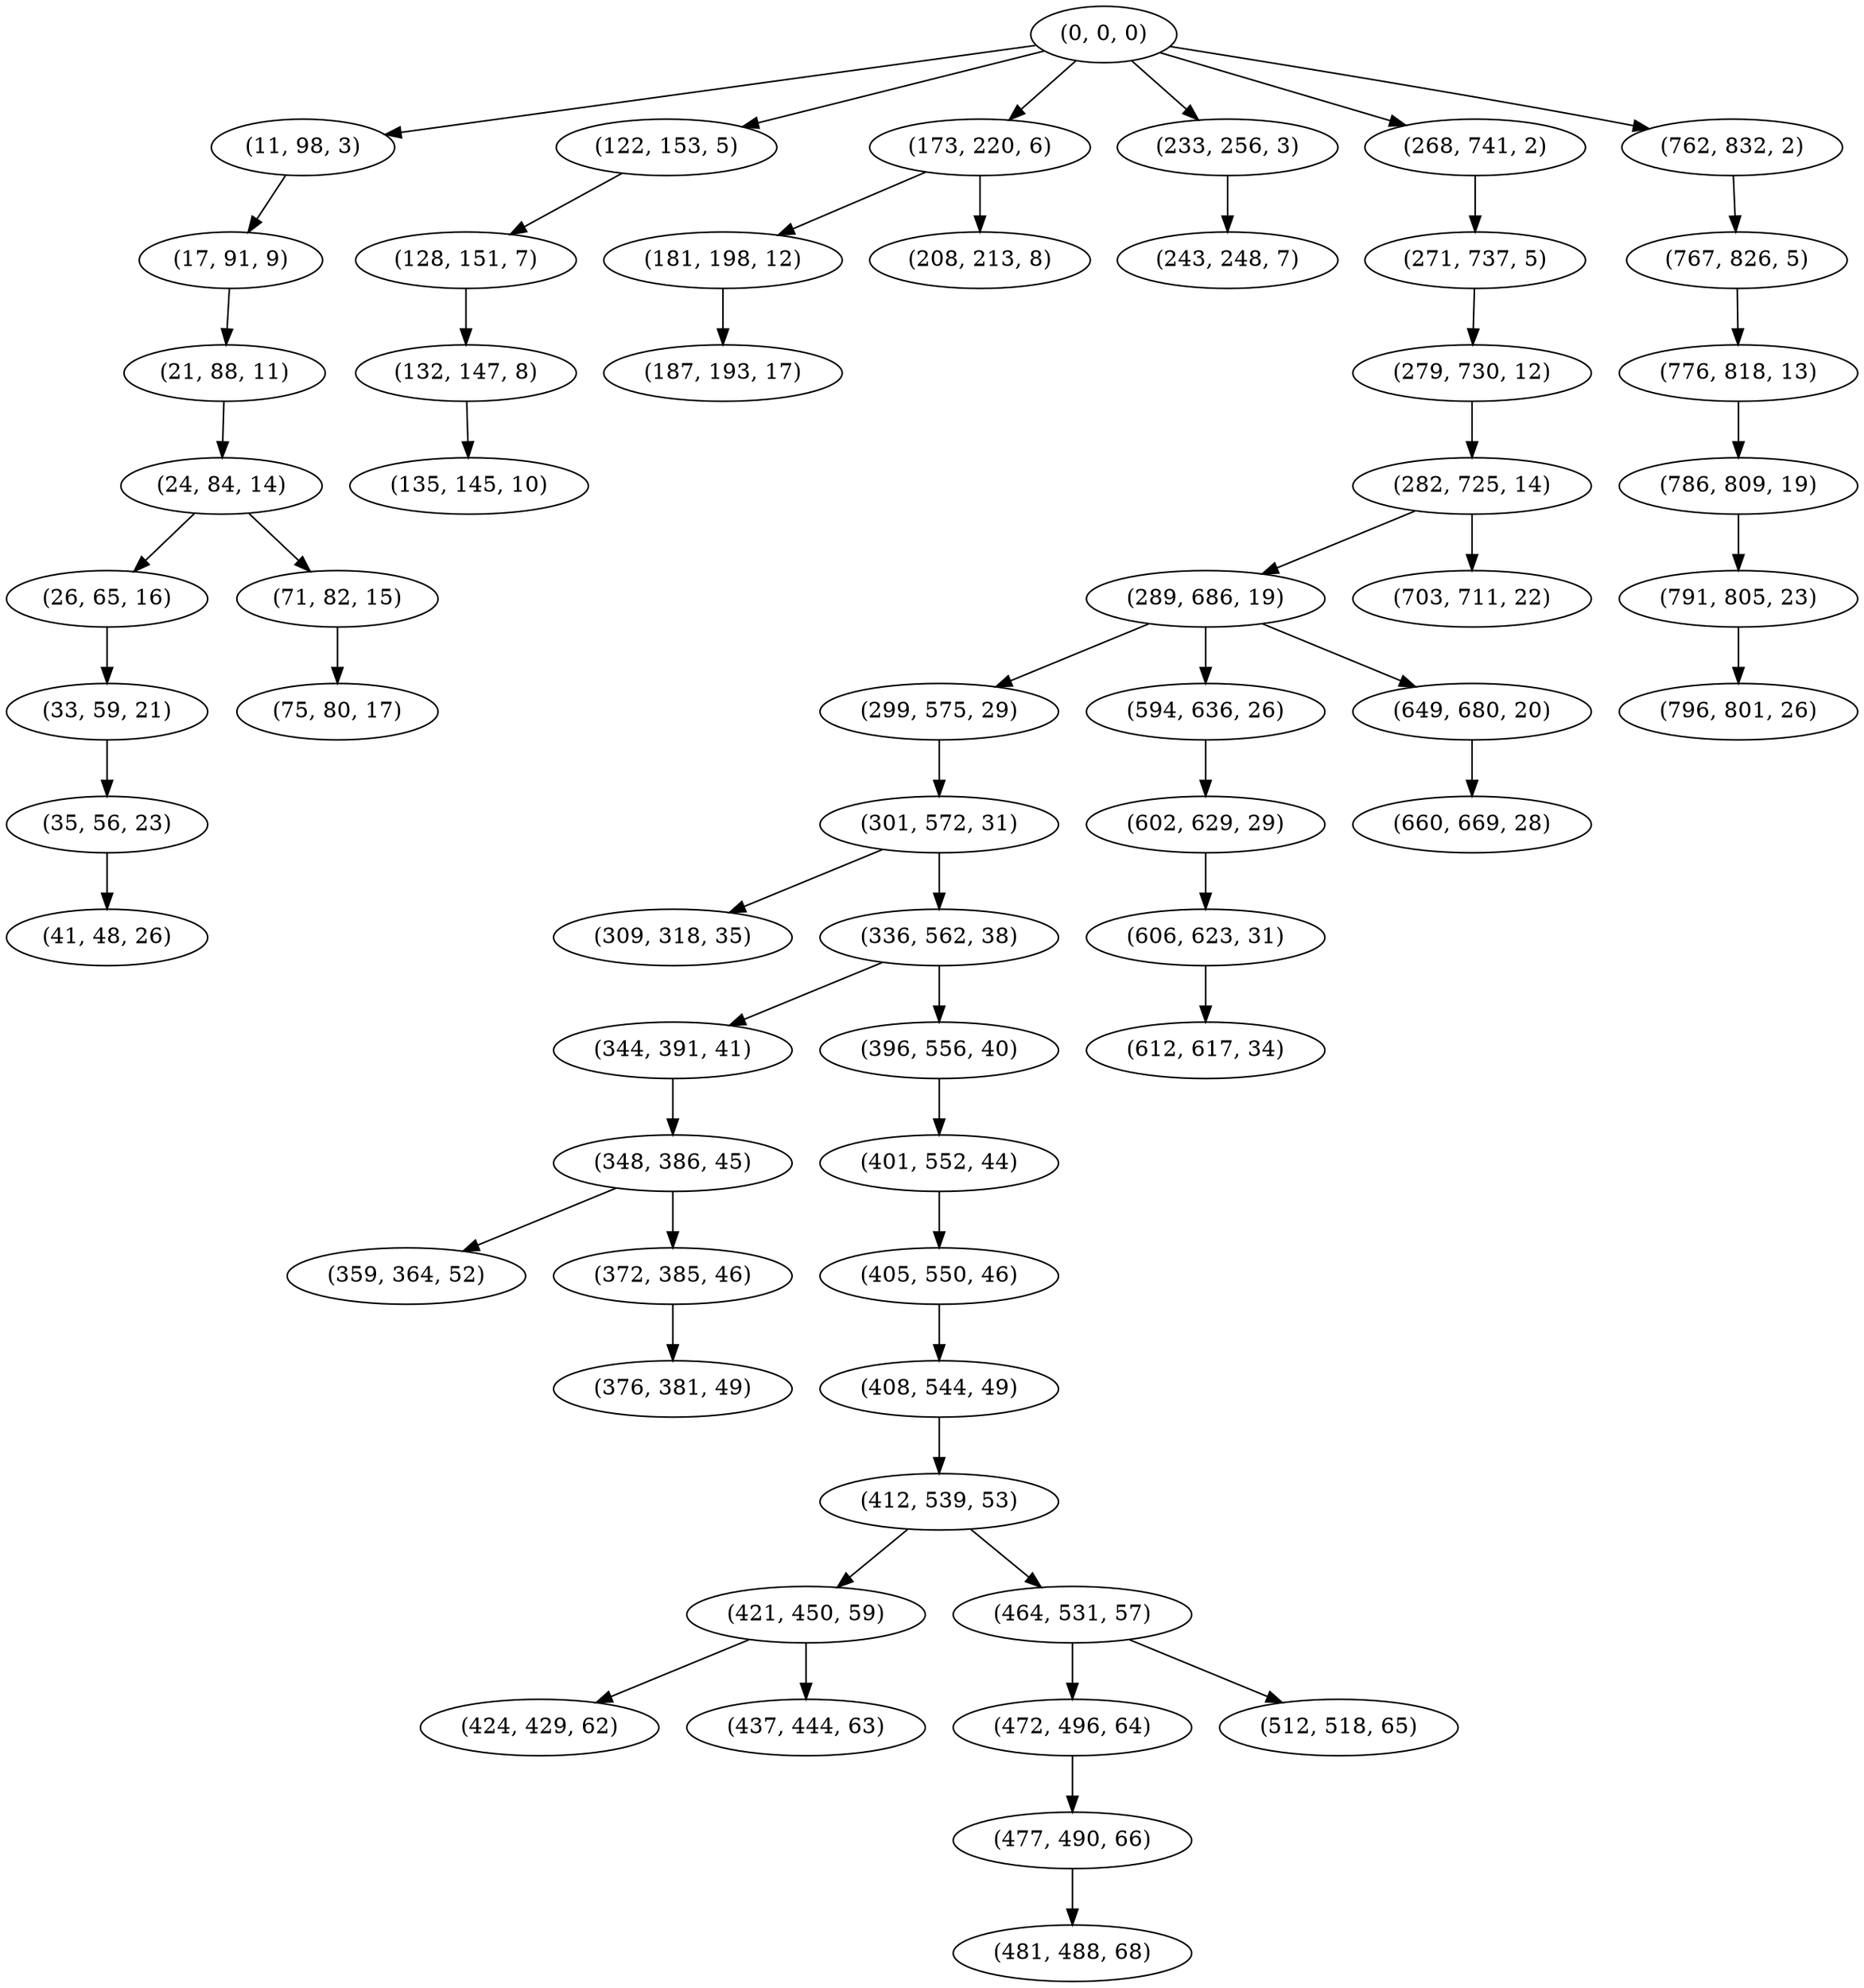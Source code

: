 digraph tree {
    "(0, 0, 0)";
    "(11, 98, 3)";
    "(17, 91, 9)";
    "(21, 88, 11)";
    "(24, 84, 14)";
    "(26, 65, 16)";
    "(33, 59, 21)";
    "(35, 56, 23)";
    "(41, 48, 26)";
    "(71, 82, 15)";
    "(75, 80, 17)";
    "(122, 153, 5)";
    "(128, 151, 7)";
    "(132, 147, 8)";
    "(135, 145, 10)";
    "(173, 220, 6)";
    "(181, 198, 12)";
    "(187, 193, 17)";
    "(208, 213, 8)";
    "(233, 256, 3)";
    "(243, 248, 7)";
    "(268, 741, 2)";
    "(271, 737, 5)";
    "(279, 730, 12)";
    "(282, 725, 14)";
    "(289, 686, 19)";
    "(299, 575, 29)";
    "(301, 572, 31)";
    "(309, 318, 35)";
    "(336, 562, 38)";
    "(344, 391, 41)";
    "(348, 386, 45)";
    "(359, 364, 52)";
    "(372, 385, 46)";
    "(376, 381, 49)";
    "(396, 556, 40)";
    "(401, 552, 44)";
    "(405, 550, 46)";
    "(408, 544, 49)";
    "(412, 539, 53)";
    "(421, 450, 59)";
    "(424, 429, 62)";
    "(437, 444, 63)";
    "(464, 531, 57)";
    "(472, 496, 64)";
    "(477, 490, 66)";
    "(481, 488, 68)";
    "(512, 518, 65)";
    "(594, 636, 26)";
    "(602, 629, 29)";
    "(606, 623, 31)";
    "(612, 617, 34)";
    "(649, 680, 20)";
    "(660, 669, 28)";
    "(703, 711, 22)";
    "(762, 832, 2)";
    "(767, 826, 5)";
    "(776, 818, 13)";
    "(786, 809, 19)";
    "(791, 805, 23)";
    "(796, 801, 26)";
    "(0, 0, 0)" -> "(11, 98, 3)";
    "(0, 0, 0)" -> "(122, 153, 5)";
    "(0, 0, 0)" -> "(173, 220, 6)";
    "(0, 0, 0)" -> "(233, 256, 3)";
    "(0, 0, 0)" -> "(268, 741, 2)";
    "(0, 0, 0)" -> "(762, 832, 2)";
    "(11, 98, 3)" -> "(17, 91, 9)";
    "(17, 91, 9)" -> "(21, 88, 11)";
    "(21, 88, 11)" -> "(24, 84, 14)";
    "(24, 84, 14)" -> "(26, 65, 16)";
    "(24, 84, 14)" -> "(71, 82, 15)";
    "(26, 65, 16)" -> "(33, 59, 21)";
    "(33, 59, 21)" -> "(35, 56, 23)";
    "(35, 56, 23)" -> "(41, 48, 26)";
    "(71, 82, 15)" -> "(75, 80, 17)";
    "(122, 153, 5)" -> "(128, 151, 7)";
    "(128, 151, 7)" -> "(132, 147, 8)";
    "(132, 147, 8)" -> "(135, 145, 10)";
    "(173, 220, 6)" -> "(181, 198, 12)";
    "(173, 220, 6)" -> "(208, 213, 8)";
    "(181, 198, 12)" -> "(187, 193, 17)";
    "(233, 256, 3)" -> "(243, 248, 7)";
    "(268, 741, 2)" -> "(271, 737, 5)";
    "(271, 737, 5)" -> "(279, 730, 12)";
    "(279, 730, 12)" -> "(282, 725, 14)";
    "(282, 725, 14)" -> "(289, 686, 19)";
    "(282, 725, 14)" -> "(703, 711, 22)";
    "(289, 686, 19)" -> "(299, 575, 29)";
    "(289, 686, 19)" -> "(594, 636, 26)";
    "(289, 686, 19)" -> "(649, 680, 20)";
    "(299, 575, 29)" -> "(301, 572, 31)";
    "(301, 572, 31)" -> "(309, 318, 35)";
    "(301, 572, 31)" -> "(336, 562, 38)";
    "(336, 562, 38)" -> "(344, 391, 41)";
    "(336, 562, 38)" -> "(396, 556, 40)";
    "(344, 391, 41)" -> "(348, 386, 45)";
    "(348, 386, 45)" -> "(359, 364, 52)";
    "(348, 386, 45)" -> "(372, 385, 46)";
    "(372, 385, 46)" -> "(376, 381, 49)";
    "(396, 556, 40)" -> "(401, 552, 44)";
    "(401, 552, 44)" -> "(405, 550, 46)";
    "(405, 550, 46)" -> "(408, 544, 49)";
    "(408, 544, 49)" -> "(412, 539, 53)";
    "(412, 539, 53)" -> "(421, 450, 59)";
    "(412, 539, 53)" -> "(464, 531, 57)";
    "(421, 450, 59)" -> "(424, 429, 62)";
    "(421, 450, 59)" -> "(437, 444, 63)";
    "(464, 531, 57)" -> "(472, 496, 64)";
    "(464, 531, 57)" -> "(512, 518, 65)";
    "(472, 496, 64)" -> "(477, 490, 66)";
    "(477, 490, 66)" -> "(481, 488, 68)";
    "(594, 636, 26)" -> "(602, 629, 29)";
    "(602, 629, 29)" -> "(606, 623, 31)";
    "(606, 623, 31)" -> "(612, 617, 34)";
    "(649, 680, 20)" -> "(660, 669, 28)";
    "(762, 832, 2)" -> "(767, 826, 5)";
    "(767, 826, 5)" -> "(776, 818, 13)";
    "(776, 818, 13)" -> "(786, 809, 19)";
    "(786, 809, 19)" -> "(791, 805, 23)";
    "(791, 805, 23)" -> "(796, 801, 26)";
}
